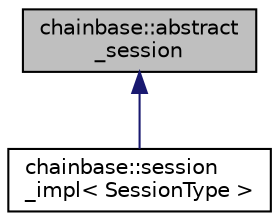 digraph "chainbase::abstract_session"
{
  edge [fontname="Helvetica",fontsize="10",labelfontname="Helvetica",labelfontsize="10"];
  node [fontname="Helvetica",fontsize="10",shape=record];
  Node0 [label="chainbase::abstract\l_session",height=0.2,width=0.4,color="black", fillcolor="grey75", style="filled", fontcolor="black"];
  Node0 -> Node1 [dir="back",color="midnightblue",fontsize="10",style="solid",fontname="Helvetica"];
  Node1 [label="chainbase::session\l_impl\< SessionType \>",height=0.2,width=0.4,color="black", fillcolor="white", style="filled",URL="$classchainbase_1_1session__impl.html"];
}
